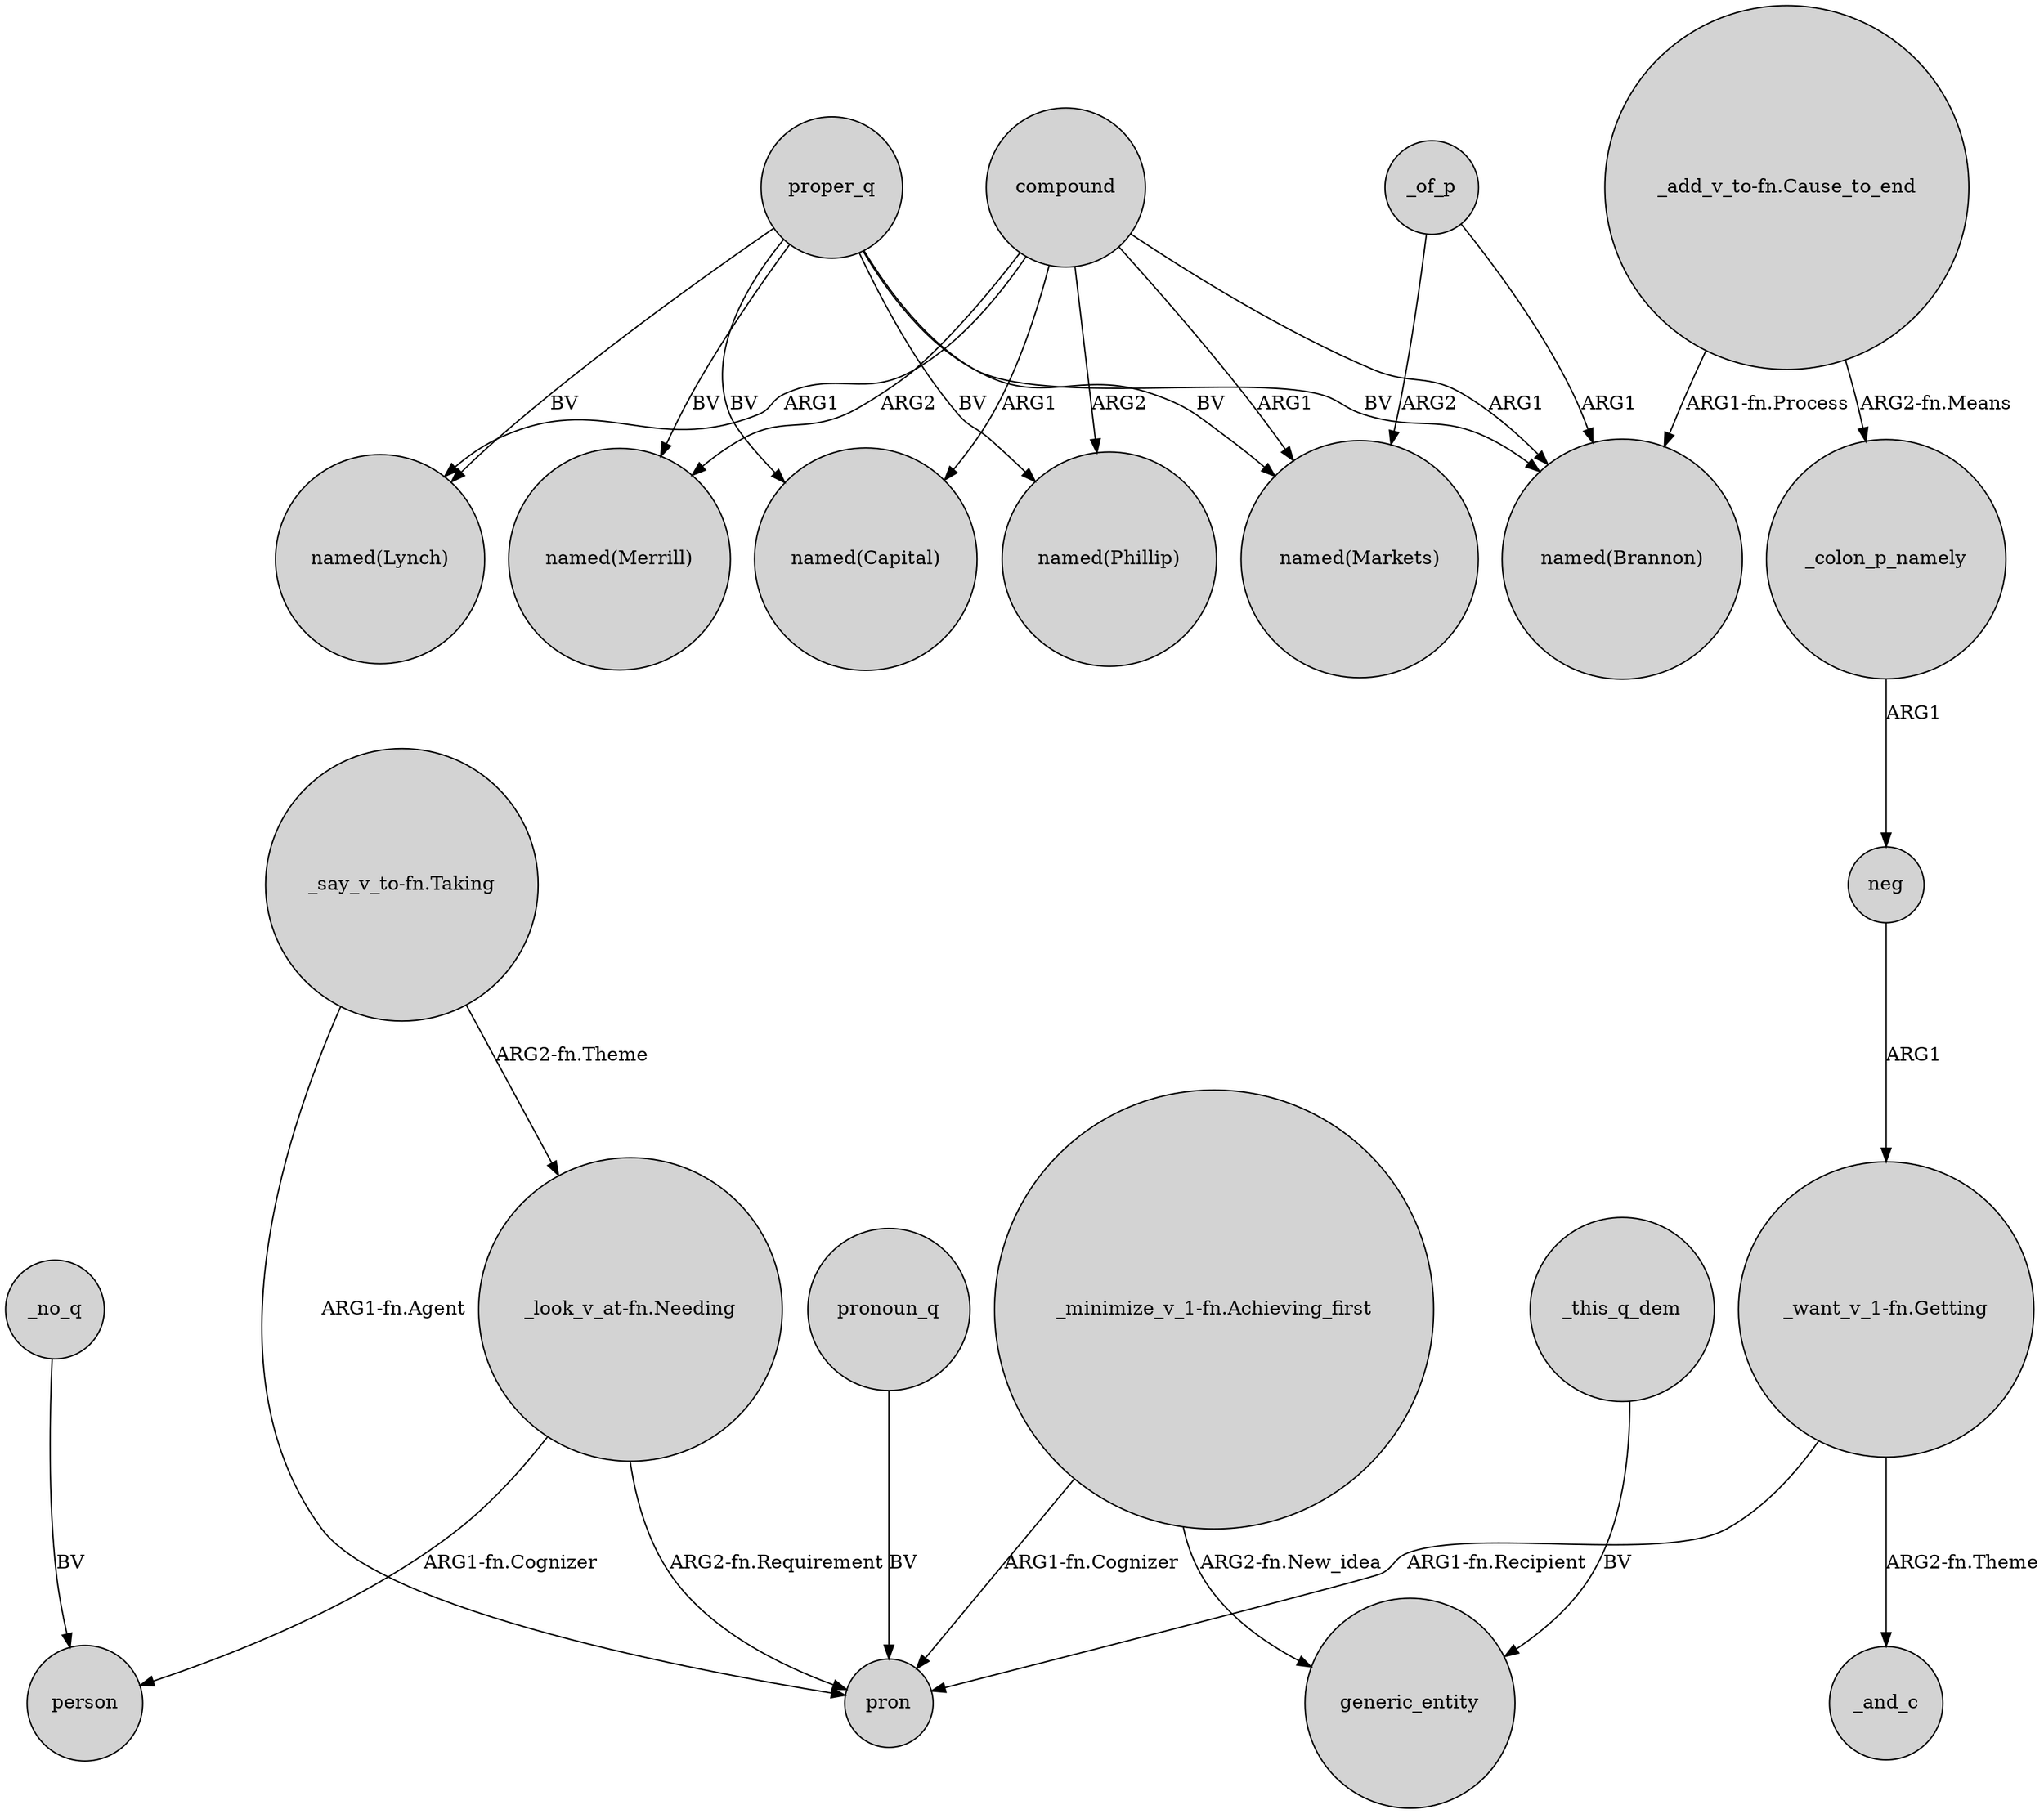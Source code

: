 digraph {
	node [shape=circle style=filled]
	_of_p -> "named(Brannon)" [label=ARG1]
	proper_q -> "named(Merrill)" [label=BV]
	proper_q -> "named(Capital)" [label=BV]
	compound -> "named(Phillip)" [label=ARG2]
	proper_q -> "named(Phillip)" [label=BV]
	"_minimize_v_1-fn.Achieving_first" -> generic_entity [label="ARG2-fn.New_idea"]
	"_say_v_to-fn.Taking" -> pron [label="ARG1-fn.Agent"]
	pronoun_q -> pron [label=BV]
	"_look_v_at-fn.Needing" -> pron [label="ARG2-fn.Requirement"]
	"_add_v_to-fn.Cause_to_end" -> "named(Brannon)" [label="ARG1-fn.Process"]
	_this_q_dem -> generic_entity [label=BV]
	"_add_v_to-fn.Cause_to_end" -> _colon_p_namely [label="ARG2-fn.Means"]
	"_want_v_1-fn.Getting" -> pron [label="ARG1-fn.Recipient"]
	_no_q -> person [label=BV]
	compound -> "named(Markets)" [label=ARG1]
	"_want_v_1-fn.Getting" -> _and_c [label="ARG2-fn.Theme"]
	"_say_v_to-fn.Taking" -> "_look_v_at-fn.Needing" [label="ARG2-fn.Theme"]
	proper_q -> "named(Lynch)" [label=BV]
	"_minimize_v_1-fn.Achieving_first" -> pron [label="ARG1-fn.Cognizer"]
	neg -> "_want_v_1-fn.Getting" [label=ARG1]
	proper_q -> "named(Markets)" [label=BV]
	proper_q -> "named(Brannon)" [label=BV]
	compound -> "named(Lynch)" [label=ARG1]
	"_look_v_at-fn.Needing" -> person [label="ARG1-fn.Cognizer"]
	compound -> "named(Brannon)" [label=ARG1]
	_of_p -> "named(Markets)" [label=ARG2]
	compound -> "named(Capital)" [label=ARG1]
	_colon_p_namely -> neg [label=ARG1]
	compound -> "named(Merrill)" [label=ARG2]
}
